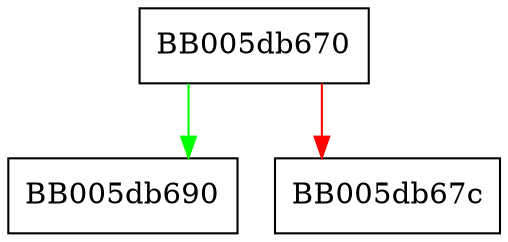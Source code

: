 digraph EVP_PKEY_meth_get_count {
  node [shape="box"];
  graph [splines=ortho];
  BB005db670 -> BB005db690 [color="green"];
  BB005db670 -> BB005db67c [color="red"];
}